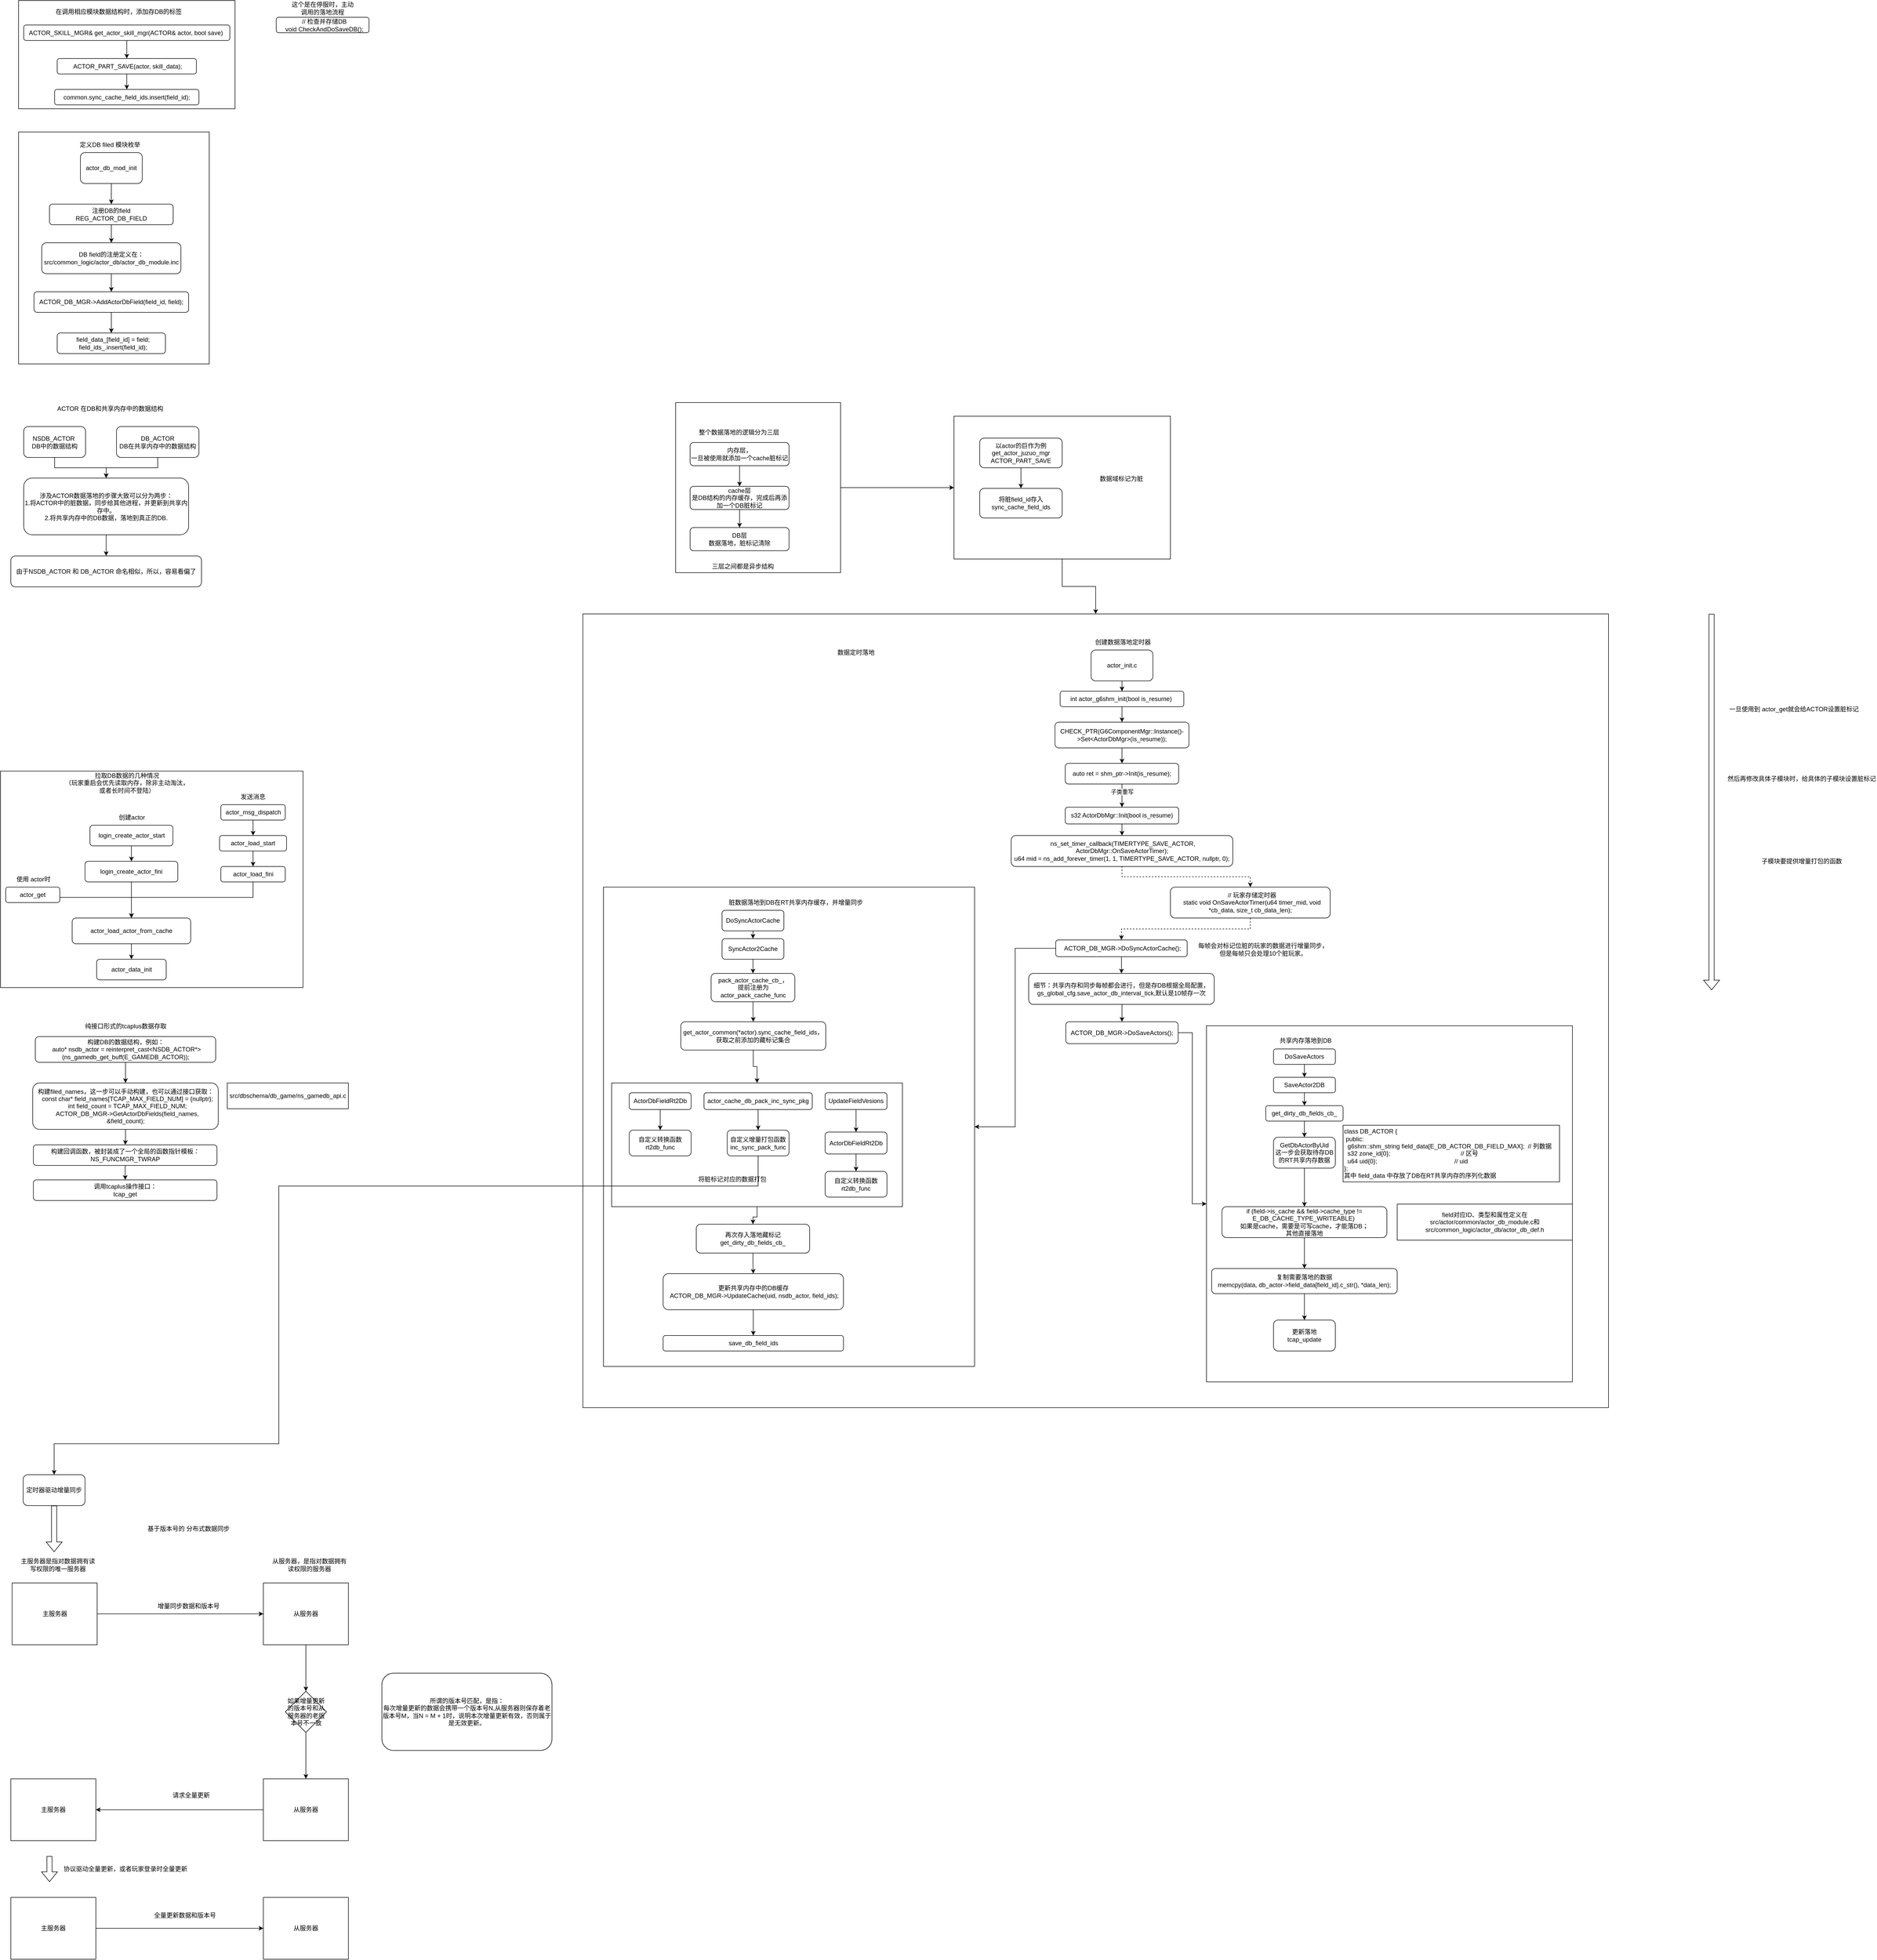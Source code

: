 <mxfile version="28.2.5">
  <diagram name="第 1 页" id="8cFtf-UiOnAKoCmu1fZL">
    <mxGraphModel dx="1741" dy="929" grid="1" gridSize="10" guides="1" tooltips="1" connect="1" arrows="1" fold="1" page="1" pageScale="1" pageWidth="827" pageHeight="1169" math="0" shadow="0">
      <root>
        <mxCell id="0" />
        <mxCell id="1" parent="0" />
        <mxCell id="C0QmIfeoY1ldJ2bSpZcB-1" value="&lt;div&gt;&amp;nbsp; // 检查并存储DB&lt;/div&gt;&lt;div&gt;&amp;nbsp; void CheckAndDoSaveDB();&lt;/div&gt;" style="rounded=1;whiteSpace=wrap;html=1;" parent="1" vertex="1">
          <mxGeometry x="535" y="42.5" width="180" height="30" as="geometry" />
        </mxCell>
        <mxCell id="C0QmIfeoY1ldJ2bSpZcB-7" value="" style="edgeStyle=orthogonalEdgeStyle;rounded=0;orthogonalLoop=1;jettySize=auto;html=1;" parent="1" source="C0QmIfeoY1ldJ2bSpZcB-5" target="C0QmIfeoY1ldJ2bSpZcB-6" edge="1">
          <mxGeometry relative="1" as="geometry" />
        </mxCell>
        <mxCell id="C0QmIfeoY1ldJ2bSpZcB-5" value="actor_init.c" style="rounded=1;whiteSpace=wrap;html=1;" parent="1" vertex="1">
          <mxGeometry x="2116" y="1270" width="120" height="60" as="geometry" />
        </mxCell>
        <mxCell id="C0QmIfeoY1ldJ2bSpZcB-9" value="" style="edgeStyle=orthogonalEdgeStyle;rounded=0;orthogonalLoop=1;jettySize=auto;html=1;" parent="1" source="C0QmIfeoY1ldJ2bSpZcB-6" target="C0QmIfeoY1ldJ2bSpZcB-8" edge="1">
          <mxGeometry relative="1" as="geometry" />
        </mxCell>
        <mxCell id="C0QmIfeoY1ldJ2bSpZcB-6" value="int actor_g6shm_init(bool is_resume)&amp;nbsp;" style="whiteSpace=wrap;html=1;rounded=1;" parent="1" vertex="1">
          <mxGeometry x="2056" y="1350" width="240" height="30" as="geometry" />
        </mxCell>
        <mxCell id="C0QmIfeoY1ldJ2bSpZcB-11" value="" style="edgeStyle=orthogonalEdgeStyle;rounded=0;orthogonalLoop=1;jettySize=auto;html=1;" parent="1" source="C0QmIfeoY1ldJ2bSpZcB-8" target="C0QmIfeoY1ldJ2bSpZcB-10" edge="1">
          <mxGeometry relative="1" as="geometry" />
        </mxCell>
        <mxCell id="C0QmIfeoY1ldJ2bSpZcB-8" value="CHECK_PTR(G6ComponentMgr::Instance()-&amp;gt;Set&amp;lt;ActorDbMgr&amp;gt;(is_resume));" style="whiteSpace=wrap;html=1;rounded=1;" parent="1" vertex="1">
          <mxGeometry x="2046" y="1410" width="260" height="50" as="geometry" />
        </mxCell>
        <mxCell id="C0QmIfeoY1ldJ2bSpZcB-13" value="" style="edgeStyle=orthogonalEdgeStyle;rounded=0;orthogonalLoop=1;jettySize=auto;html=1;" parent="1" source="C0QmIfeoY1ldJ2bSpZcB-10" target="C0QmIfeoY1ldJ2bSpZcB-12" edge="1">
          <mxGeometry relative="1" as="geometry" />
        </mxCell>
        <mxCell id="C0QmIfeoY1ldJ2bSpZcB-14" value="子类重写" style="edgeLabel;html=1;align=center;verticalAlign=middle;resizable=0;points=[];" parent="C0QmIfeoY1ldJ2bSpZcB-13" vertex="1" connectable="0">
          <mxGeometry x="-0.341" relative="1" as="geometry">
            <mxPoint as="offset" />
          </mxGeometry>
        </mxCell>
        <mxCell id="C0QmIfeoY1ldJ2bSpZcB-10" value="auto ret = shm_ptr-&amp;gt;Init(is_resume);" style="whiteSpace=wrap;html=1;rounded=1;" parent="1" vertex="1">
          <mxGeometry x="2066" y="1490" width="220" height="40" as="geometry" />
        </mxCell>
        <mxCell id="C0QmIfeoY1ldJ2bSpZcB-16" value="" style="edgeStyle=orthogonalEdgeStyle;rounded=0;orthogonalLoop=1;jettySize=auto;html=1;" parent="1" source="C0QmIfeoY1ldJ2bSpZcB-12" target="C0QmIfeoY1ldJ2bSpZcB-15" edge="1">
          <mxGeometry relative="1" as="geometry" />
        </mxCell>
        <mxCell id="C0QmIfeoY1ldJ2bSpZcB-12" value="s32 ActorDbMgr::Init(bool is_resume)" style="whiteSpace=wrap;html=1;rounded=1;" parent="1" vertex="1">
          <mxGeometry x="2066" y="1575" width="220" height="32.5" as="geometry" />
        </mxCell>
        <mxCell id="C0QmIfeoY1ldJ2bSpZcB-102" style="edgeStyle=orthogonalEdgeStyle;rounded=0;orthogonalLoop=1;jettySize=auto;html=1;entryX=0.5;entryY=0;entryDx=0;entryDy=0;dashed=1;" parent="1" source="C0QmIfeoY1ldJ2bSpZcB-15" target="C0QmIfeoY1ldJ2bSpZcB-101" edge="1">
          <mxGeometry relative="1" as="geometry" />
        </mxCell>
        <mxCell id="C0QmIfeoY1ldJ2bSpZcB-15" value="&amp;nbsp;ns_set_timer_callback(TIMERTYPE_SAVE_ACTOR, ActorDbMgr::OnSaveActorTimer);&lt;div&gt;u64 mid = ns_add_forever_timer(1, 1, TIMERTYPE_SAVE_ACTOR, nullptr, 0);&lt;/div&gt;" style="whiteSpace=wrap;html=1;rounded=1;" parent="1" vertex="1">
          <mxGeometry x="1961" y="1630" width="430" height="60" as="geometry" />
        </mxCell>
        <mxCell id="C0QmIfeoY1ldJ2bSpZcB-22" style="edgeStyle=orthogonalEdgeStyle;rounded=0;orthogonalLoop=1;jettySize=auto;html=1;entryX=0.5;entryY=0;entryDx=0;entryDy=0;" parent="1" source="C0QmIfeoY1ldJ2bSpZcB-17" target="C0QmIfeoY1ldJ2bSpZcB-21" edge="1">
          <mxGeometry relative="1" as="geometry" />
        </mxCell>
        <mxCell id="C0QmIfeoY1ldJ2bSpZcB-97" style="edgeStyle=orthogonalEdgeStyle;rounded=0;orthogonalLoop=1;jettySize=auto;html=1;" parent="1" source="C0QmIfeoY1ldJ2bSpZcB-17" target="C0QmIfeoY1ldJ2bSpZcB-93" edge="1">
          <mxGeometry relative="1" as="geometry" />
        </mxCell>
        <mxCell id="C0QmIfeoY1ldJ2bSpZcB-17" value="&amp;nbsp;ACTOR_DB_MGR-&amp;gt;DoSyncActorCache();" style="whiteSpace=wrap;html=1;rounded=1;" parent="1" vertex="1">
          <mxGeometry x="2047.5" y="1832.5" width="255" height="32.5" as="geometry" />
        </mxCell>
        <mxCell id="C0QmIfeoY1ldJ2bSpZcB-96" style="edgeStyle=orthogonalEdgeStyle;rounded=0;orthogonalLoop=1;jettySize=auto;html=1;exitX=1;exitY=0.5;exitDx=0;exitDy=0;entryX=0;entryY=0.5;entryDx=0;entryDy=0;" parent="1" source="C0QmIfeoY1ldJ2bSpZcB-19" target="C0QmIfeoY1ldJ2bSpZcB-94" edge="1">
          <mxGeometry relative="1" as="geometry" />
        </mxCell>
        <mxCell id="C0QmIfeoY1ldJ2bSpZcB-19" value="&lt;div&gt;&lt;span style=&quot;background-color: transparent; color: light-dark(rgb(0, 0, 0), rgb(255, 255, 255));&quot;&gt;ACTOR_DB_MGR-&amp;gt;DoSaveActors();&lt;/span&gt;&lt;/div&gt;" style="whiteSpace=wrap;html=1;rounded=1;" parent="1" vertex="1">
          <mxGeometry x="2067" y="1991.25" width="218" height="42.5" as="geometry" />
        </mxCell>
        <mxCell id="C0QmIfeoY1ldJ2bSpZcB-23" style="edgeStyle=orthogonalEdgeStyle;rounded=0;orthogonalLoop=1;jettySize=auto;html=1;exitX=0.5;exitY=1;exitDx=0;exitDy=0;entryX=0.5;entryY=0;entryDx=0;entryDy=0;" parent="1" source="C0QmIfeoY1ldJ2bSpZcB-21" target="C0QmIfeoY1ldJ2bSpZcB-19" edge="1">
          <mxGeometry relative="1" as="geometry" />
        </mxCell>
        <mxCell id="C0QmIfeoY1ldJ2bSpZcB-21" value="细节：共享内存和同步每帧都会进行，但是存DB根据全局配置，gs_global_cfg.save_actor_db_interval_tick,默认是10帧存一次" style="rounded=1;whiteSpace=wrap;html=1;" parent="1" vertex="1">
          <mxGeometry x="1995" y="1897.5" width="360" height="60" as="geometry" />
        </mxCell>
        <mxCell id="C0QmIfeoY1ldJ2bSpZcB-27" value="" style="edgeStyle=orthogonalEdgeStyle;rounded=0;orthogonalLoop=1;jettySize=auto;html=1;" parent="1" source="C0QmIfeoY1ldJ2bSpZcB-24" target="C0QmIfeoY1ldJ2bSpZcB-26" edge="1">
          <mxGeometry relative="1" as="geometry" />
        </mxCell>
        <mxCell id="C0QmIfeoY1ldJ2bSpZcB-24" value="DoSyncActorCache" style="rounded=1;whiteSpace=wrap;html=1;" parent="1" vertex="1">
          <mxGeometry x="1400" y="1775" width="120" height="40" as="geometry" />
        </mxCell>
        <mxCell id="C0QmIfeoY1ldJ2bSpZcB-47" value="" style="edgeStyle=orthogonalEdgeStyle;rounded=0;orthogonalLoop=1;jettySize=auto;html=1;" parent="1" source="C0QmIfeoY1ldJ2bSpZcB-25" target="C0QmIfeoY1ldJ2bSpZcB-46" edge="1">
          <mxGeometry relative="1" as="geometry" />
        </mxCell>
        <mxCell id="C0QmIfeoY1ldJ2bSpZcB-25" value="DoSaveActors" style="rounded=1;whiteSpace=wrap;html=1;" parent="1" vertex="1">
          <mxGeometry x="2470" y="2044" width="120" height="30" as="geometry" />
        </mxCell>
        <mxCell id="C0QmIfeoY1ldJ2bSpZcB-29" value="" style="edgeStyle=orthogonalEdgeStyle;rounded=0;orthogonalLoop=1;jettySize=auto;html=1;" parent="1" source="C0QmIfeoY1ldJ2bSpZcB-26" target="C0QmIfeoY1ldJ2bSpZcB-28" edge="1">
          <mxGeometry relative="1" as="geometry" />
        </mxCell>
        <mxCell id="C0QmIfeoY1ldJ2bSpZcB-26" value="SyncActor2Cache" style="whiteSpace=wrap;html=1;rounded=1;" parent="1" vertex="1">
          <mxGeometry x="1400" y="1830" width="120" height="40" as="geometry" />
        </mxCell>
        <mxCell id="ASX-Vnm_SlDaAzlPHUoA-7" value="" style="edgeStyle=orthogonalEdgeStyle;rounded=0;orthogonalLoop=1;jettySize=auto;html=1;" parent="1" source="C0QmIfeoY1ldJ2bSpZcB-28" target="ASX-Vnm_SlDaAzlPHUoA-6" edge="1">
          <mxGeometry relative="1" as="geometry" />
        </mxCell>
        <mxCell id="C0QmIfeoY1ldJ2bSpZcB-28" value="pack_actor_cache_cb_，&lt;div&gt;提前注册为&lt;div&gt;actor_pack_cache_func&lt;/div&gt;&lt;/div&gt;" style="whiteSpace=wrap;html=1;rounded=1;" parent="1" vertex="1">
          <mxGeometry x="1378.75" y="1897.5" width="162.5" height="55" as="geometry" />
        </mxCell>
        <mxCell id="C0QmIfeoY1ldJ2bSpZcB-37" value="" style="edgeStyle=orthogonalEdgeStyle;rounded=0;orthogonalLoop=1;jettySize=auto;html=1;" parent="1" source="C0QmIfeoY1ldJ2bSpZcB-30" target="C0QmIfeoY1ldJ2bSpZcB-36" edge="1">
          <mxGeometry relative="1" as="geometry" />
        </mxCell>
        <mxCell id="C0QmIfeoY1ldJ2bSpZcB-30" value="ActorDbFieldRt2Db" style="whiteSpace=wrap;html=1;rounded=1;" parent="1" vertex="1">
          <mxGeometry x="1220" y="2129" width="120" height="32.5" as="geometry" />
        </mxCell>
        <mxCell id="C0QmIfeoY1ldJ2bSpZcB-35" value="" style="edgeStyle=orthogonalEdgeStyle;rounded=0;orthogonalLoop=1;jettySize=auto;html=1;" parent="1" source="C0QmIfeoY1ldJ2bSpZcB-32" target="C0QmIfeoY1ldJ2bSpZcB-34" edge="1">
          <mxGeometry relative="1" as="geometry" />
        </mxCell>
        <mxCell id="C0QmIfeoY1ldJ2bSpZcB-32" value="actor_cache_db_pack_inc_sync_pkg" style="whiteSpace=wrap;html=1;rounded=1;" parent="1" vertex="1">
          <mxGeometry x="1365" y="2129" width="210" height="32.5" as="geometry" />
        </mxCell>
        <mxCell id="FEyGFNajx4Ck5ub31aqV-29" style="edgeStyle=orthogonalEdgeStyle;rounded=0;orthogonalLoop=1;jettySize=auto;html=1;entryX=0.5;entryY=0;entryDx=0;entryDy=0;" parent="1" source="C0QmIfeoY1ldJ2bSpZcB-34" target="FEyGFNajx4Ck5ub31aqV-26" edge="1">
          <mxGeometry relative="1" as="geometry">
            <Array as="points">
              <mxPoint x="1470" y="2310" />
              <mxPoint x="540" y="2310" />
              <mxPoint x="540" y="2810" />
              <mxPoint x="104" y="2810" />
            </Array>
          </mxGeometry>
        </mxCell>
        <mxCell id="C0QmIfeoY1ldJ2bSpZcB-34" value="&lt;div&gt;自定义增量打包函数&lt;/div&gt;inc_sync_pack_func" style="whiteSpace=wrap;html=1;rounded=1;" parent="1" vertex="1">
          <mxGeometry x="1410" y="2201.5" width="120" height="50" as="geometry" />
        </mxCell>
        <mxCell id="C0QmIfeoY1ldJ2bSpZcB-36" value="&lt;div&gt;自定义转换函数&lt;/div&gt;rt2db_func" style="whiteSpace=wrap;html=1;rounded=1;" parent="1" vertex="1">
          <mxGeometry x="1220" y="2201.5" width="120" height="50" as="geometry" />
        </mxCell>
        <mxCell id="C0QmIfeoY1ldJ2bSpZcB-40" value="" style="edgeStyle=orthogonalEdgeStyle;rounded=0;orthogonalLoop=1;jettySize=auto;html=1;" parent="1" source="C0QmIfeoY1ldJ2bSpZcB-38" target="C0QmIfeoY1ldJ2bSpZcB-39" edge="1">
          <mxGeometry relative="1" as="geometry" />
        </mxCell>
        <mxCell id="C0QmIfeoY1ldJ2bSpZcB-38" value="UpdateFieldVesions" style="rounded=1;whiteSpace=wrap;html=1;" parent="1" vertex="1">
          <mxGeometry x="1600" y="2129" width="120" height="32.5" as="geometry" />
        </mxCell>
        <mxCell id="C0QmIfeoY1ldJ2bSpZcB-42" value="" style="edgeStyle=orthogonalEdgeStyle;rounded=0;orthogonalLoop=1;jettySize=auto;html=1;" parent="1" source="C0QmIfeoY1ldJ2bSpZcB-39" target="C0QmIfeoY1ldJ2bSpZcB-41" edge="1">
          <mxGeometry relative="1" as="geometry" />
        </mxCell>
        <mxCell id="C0QmIfeoY1ldJ2bSpZcB-39" value="ActorDbFieldRt2Db" style="whiteSpace=wrap;html=1;rounded=1;" parent="1" vertex="1">
          <mxGeometry x="1600" y="2205.25" width="120" height="42.5" as="geometry" />
        </mxCell>
        <mxCell id="C0QmIfeoY1ldJ2bSpZcB-41" value="&lt;div&gt;自定义转换函数&lt;/div&gt;rt2db_func" style="whiteSpace=wrap;html=1;rounded=1;" parent="1" vertex="1">
          <mxGeometry x="1600" y="2281.5" width="120" height="50" as="geometry" />
        </mxCell>
        <mxCell id="C0QmIfeoY1ldJ2bSpZcB-45" value="脏数据落地到DB在RT共享内存缓存，并增量同步&amp;nbsp;" style="text;html=1;align=center;verticalAlign=middle;whiteSpace=wrap;rounded=0;" parent="1" vertex="1">
          <mxGeometry x="1400" y="1745" width="290" height="30" as="geometry" />
        </mxCell>
        <mxCell id="C0QmIfeoY1ldJ2bSpZcB-49" value="" style="edgeStyle=orthogonalEdgeStyle;rounded=0;orthogonalLoop=1;jettySize=auto;html=1;" parent="1" source="C0QmIfeoY1ldJ2bSpZcB-46" target="C0QmIfeoY1ldJ2bSpZcB-48" edge="1">
          <mxGeometry relative="1" as="geometry" />
        </mxCell>
        <mxCell id="C0QmIfeoY1ldJ2bSpZcB-46" value="SaveActor2DB" style="whiteSpace=wrap;html=1;rounded=1;" parent="1" vertex="1">
          <mxGeometry x="2470" y="2099" width="120" height="30" as="geometry" />
        </mxCell>
        <mxCell id="C0QmIfeoY1ldJ2bSpZcB-51" value="" style="edgeStyle=orthogonalEdgeStyle;rounded=0;orthogonalLoop=1;jettySize=auto;html=1;" parent="1" source="C0QmIfeoY1ldJ2bSpZcB-48" target="C0QmIfeoY1ldJ2bSpZcB-50" edge="1">
          <mxGeometry relative="1" as="geometry" />
        </mxCell>
        <mxCell id="C0QmIfeoY1ldJ2bSpZcB-48" value="get_dirty_db_fields_cb_" style="whiteSpace=wrap;html=1;rounded=1;" parent="1" vertex="1">
          <mxGeometry x="2455" y="2154" width="150" height="30" as="geometry" />
        </mxCell>
        <mxCell id="rK9JHwCIXlIBIgPX1yeu-2" value="" style="edgeStyle=orthogonalEdgeStyle;rounded=0;orthogonalLoop=1;jettySize=auto;html=1;" edge="1" parent="1" source="C0QmIfeoY1ldJ2bSpZcB-50" target="rK9JHwCIXlIBIgPX1yeu-1">
          <mxGeometry relative="1" as="geometry" />
        </mxCell>
        <mxCell id="C0QmIfeoY1ldJ2bSpZcB-50" value="GetDbActorByUid&lt;div&gt;这一步会获取待存DB的RT共享内存数据&lt;/div&gt;" style="whiteSpace=wrap;html=1;rounded=1;" parent="1" vertex="1">
          <mxGeometry x="2470" y="2215.25" width="120" height="60" as="geometry" />
        </mxCell>
        <mxCell id="C0QmIfeoY1ldJ2bSpZcB-55" value="" style="edgeStyle=orthogonalEdgeStyle;rounded=0;orthogonalLoop=1;jettySize=auto;html=1;" parent="1" source="C0QmIfeoY1ldJ2bSpZcB-52" target="C0QmIfeoY1ldJ2bSpZcB-54" edge="1">
          <mxGeometry relative="1" as="geometry" />
        </mxCell>
        <mxCell id="C0QmIfeoY1ldJ2bSpZcB-52" value="&lt;div&gt;复制需要落地的数据&lt;/div&gt;memcpy(data, db_actor-&amp;gt;field_data[field_id].c_str(), *data_len);" style="whiteSpace=wrap;html=1;rounded=1;" parent="1" vertex="1">
          <mxGeometry x="2350" y="2470" width="360" height="48.75" as="geometry" />
        </mxCell>
        <mxCell id="C0QmIfeoY1ldJ2bSpZcB-54" value="&lt;div&gt;更新落地&lt;/div&gt;tcap_update" style="whiteSpace=wrap;html=1;rounded=1;" parent="1" vertex="1">
          <mxGeometry x="2470" y="2570" width="120" height="60" as="geometry" />
        </mxCell>
        <mxCell id="C0QmIfeoY1ldJ2bSpZcB-56" value="&lt;div&gt;class DB_ACTOR {&lt;/div&gt;&lt;div&gt;&amp;nbsp;public:&lt;/div&gt;&lt;div&gt;&amp;nbsp; g6shm::shm_string field_data[E_DB_ACTOR_DB_FIELD_MAX];&amp;nbsp; // 列数据&lt;/div&gt;&lt;div&gt;&amp;nbsp; s32 zone_id{0};&amp;nbsp; &amp;nbsp; &amp;nbsp; &amp;nbsp; &amp;nbsp; &amp;nbsp; &amp;nbsp; &amp;nbsp; &amp;nbsp; &amp;nbsp; &amp;nbsp; &amp;nbsp; &amp;nbsp; &amp;nbsp; &amp;nbsp; &amp;nbsp; &amp;nbsp; &amp;nbsp; &amp;nbsp; &amp;nbsp; &amp;nbsp;// 区号&lt;/div&gt;&lt;div&gt;&amp;nbsp; u64 uid{0};&amp;nbsp; &amp;nbsp; &amp;nbsp; &amp;nbsp; &amp;nbsp; &amp;nbsp; &amp;nbsp; &amp;nbsp; &amp;nbsp; &amp;nbsp; &amp;nbsp; &amp;nbsp; &amp;nbsp; &amp;nbsp; &amp;nbsp; &amp;nbsp; &amp;nbsp; &amp;nbsp; &amp;nbsp; &amp;nbsp; &amp;nbsp; &amp;nbsp; &amp;nbsp;// uid&lt;/div&gt;&lt;div&gt;};&lt;/div&gt;&lt;div&gt;其中 field_data 中存放了DB在RT共享内存的序列化数据&lt;/div&gt;" style="rounded=0;whiteSpace=wrap;html=1;align=left;" parent="1" vertex="1">
          <mxGeometry x="2605" y="2192" width="420" height="110" as="geometry" />
        </mxCell>
        <mxCell id="ASX-Vnm_SlDaAzlPHUoA-17" value="" style="edgeStyle=orthogonalEdgeStyle;rounded=0;orthogonalLoop=1;jettySize=auto;html=1;" parent="1" source="C0QmIfeoY1ldJ2bSpZcB-57" target="ASX-Vnm_SlDaAzlPHUoA-16" edge="1">
          <mxGeometry relative="1" as="geometry" />
        </mxCell>
        <mxCell id="C0QmIfeoY1ldJ2bSpZcB-57" value="&lt;div&gt;更新共享内存中的DB缓存&lt;/div&gt;&amp;nbsp;ACTOR_DB_MGR-&amp;gt;UpdateCache(uid, nsdb_actor, field_ids);" style="rounded=1;whiteSpace=wrap;html=1;" parent="1" vertex="1">
          <mxGeometry x="1285.62" y="2480" width="350" height="70" as="geometry" />
        </mxCell>
        <mxCell id="C0QmIfeoY1ldJ2bSpZcB-69" value="&lt;div style=&quot;text-align: center;&quot;&gt;&lt;span style=&quot;background-color: transparent; color: light-dark(rgb(0, 0, 0), rgb(255, 255, 255));&quot;&gt;共享内存落地到DB&lt;/span&gt;&lt;/div&gt;" style="text;whiteSpace=wrap;html=1;" parent="1" vertex="1">
          <mxGeometry x="2480" y="2014" width="300" height="40" as="geometry" />
        </mxCell>
        <mxCell id="C0QmIfeoY1ldJ2bSpZcB-72" value="" style="edgeStyle=orthogonalEdgeStyle;rounded=0;orthogonalLoop=1;jettySize=auto;html=1;" parent="1" source="C0QmIfeoY1ldJ2bSpZcB-70" target="C0QmIfeoY1ldJ2bSpZcB-71" edge="1">
          <mxGeometry relative="1" as="geometry" />
        </mxCell>
        <mxCell id="C0QmIfeoY1ldJ2bSpZcB-70" value="&lt;div&gt;注册DB的field&lt;/div&gt;REG_ACTOR_DB_FIELD" style="rounded=1;whiteSpace=wrap;html=1;" parent="1" vertex="1">
          <mxGeometry x="95" y="405" width="240" height="40" as="geometry" />
        </mxCell>
        <mxCell id="C0QmIfeoY1ldJ2bSpZcB-76" value="" style="edgeStyle=orthogonalEdgeStyle;rounded=0;orthogonalLoop=1;jettySize=auto;html=1;" parent="1" source="C0QmIfeoY1ldJ2bSpZcB-71" target="C0QmIfeoY1ldJ2bSpZcB-75" edge="1">
          <mxGeometry relative="1" as="geometry" />
        </mxCell>
        <mxCell id="C0QmIfeoY1ldJ2bSpZcB-71" value="DB field的注册定义在：&lt;div&gt;src/common_logic/actor_db/actor_db_module.inc&lt;/div&gt;" style="whiteSpace=wrap;html=1;rounded=1;" parent="1" vertex="1">
          <mxGeometry x="80" y="480" width="270" height="60" as="geometry" />
        </mxCell>
        <mxCell id="C0QmIfeoY1ldJ2bSpZcB-74" style="edgeStyle=orthogonalEdgeStyle;rounded=0;orthogonalLoop=1;jettySize=auto;html=1;entryX=0.5;entryY=0;entryDx=0;entryDy=0;" parent="1" source="C0QmIfeoY1ldJ2bSpZcB-73" target="C0QmIfeoY1ldJ2bSpZcB-70" edge="1">
          <mxGeometry relative="1" as="geometry" />
        </mxCell>
        <mxCell id="C0QmIfeoY1ldJ2bSpZcB-73" value="actor_db_mod_init" style="rounded=1;whiteSpace=wrap;html=1;" parent="1" vertex="1">
          <mxGeometry x="155" y="305" width="120" height="60" as="geometry" />
        </mxCell>
        <mxCell id="C0QmIfeoY1ldJ2bSpZcB-78" value="" style="edgeStyle=orthogonalEdgeStyle;rounded=0;orthogonalLoop=1;jettySize=auto;html=1;" parent="1" source="C0QmIfeoY1ldJ2bSpZcB-75" target="C0QmIfeoY1ldJ2bSpZcB-77" edge="1">
          <mxGeometry relative="1" as="geometry" />
        </mxCell>
        <mxCell id="C0QmIfeoY1ldJ2bSpZcB-75" value="ACTOR_DB_MGR-&amp;gt;AddActorDbField(field_id, field);" style="whiteSpace=wrap;html=1;rounded=1;" parent="1" vertex="1">
          <mxGeometry x="65" y="575" width="300" height="40" as="geometry" />
        </mxCell>
        <mxCell id="C0QmIfeoY1ldJ2bSpZcB-77" value="&lt;div&gt;&amp;nbsp; field_data_[field_id] = field;&lt;/div&gt;&lt;div&gt;&amp;nbsp; field_ids_.insert(field_id);&lt;/div&gt;" style="whiteSpace=wrap;html=1;rounded=1;" parent="1" vertex="1">
          <mxGeometry x="110" y="655" width="210" height="40" as="geometry" />
        </mxCell>
        <mxCell id="C0QmIfeoY1ldJ2bSpZcB-82" value="" style="edgeStyle=orthogonalEdgeStyle;rounded=0;orthogonalLoop=1;jettySize=auto;html=1;" parent="1" source="C0QmIfeoY1ldJ2bSpZcB-80" target="C0QmIfeoY1ldJ2bSpZcB-81" edge="1">
          <mxGeometry relative="1" as="geometry" />
        </mxCell>
        <mxCell id="C0QmIfeoY1ldJ2bSpZcB-80" value="ACTOR_SKILL_MGR&amp;amp; get_actor_skill_mgr(ACTOR&amp;amp; actor, bool save)&amp;nbsp;" style="rounded=1;whiteSpace=wrap;html=1;" parent="1" vertex="1">
          <mxGeometry x="45" y="57.5" width="400" height="30" as="geometry" />
        </mxCell>
        <mxCell id="C0QmIfeoY1ldJ2bSpZcB-84" value="" style="edgeStyle=orthogonalEdgeStyle;rounded=0;orthogonalLoop=1;jettySize=auto;html=1;" parent="1" source="C0QmIfeoY1ldJ2bSpZcB-81" target="C0QmIfeoY1ldJ2bSpZcB-83" edge="1">
          <mxGeometry relative="1" as="geometry" />
        </mxCell>
        <mxCell id="C0QmIfeoY1ldJ2bSpZcB-81" value="&amp;nbsp;ACTOR_PART_SAVE(actor, skill_data);" style="whiteSpace=wrap;html=1;rounded=1;" parent="1" vertex="1">
          <mxGeometry x="110" y="122.5" width="270" height="30" as="geometry" />
        </mxCell>
        <mxCell id="C0QmIfeoY1ldJ2bSpZcB-83" value="common.sync_cache_field_ids.insert(field_id);" style="whiteSpace=wrap;html=1;rounded=1;" parent="1" vertex="1">
          <mxGeometry x="105" y="182.5" width="280" height="30" as="geometry" />
        </mxCell>
        <mxCell id="C0QmIfeoY1ldJ2bSpZcB-85" value="&lt;span style=&quot;color: rgb(0, 0, 0); font-family: Helvetica; font-size: 12px; font-style: normal; font-variant-ligatures: normal; font-variant-caps: normal; font-weight: 400; letter-spacing: normal; orphans: 2; text-align: center; text-indent: 0px; text-transform: none; widows: 2; word-spacing: 0px; -webkit-text-stroke-width: 0px; white-space: normal; background-color: rgb(251, 251, 251); text-decoration-thickness: initial; text-decoration-style: initial; text-decoration-color: initial; float: none; display: inline !important;&quot;&gt;在调用相应模块数据结构时，添加存DB的标签&lt;/span&gt;" style="text;whiteSpace=wrap;html=1;" parent="1" vertex="1">
          <mxGeometry x="105" y="17.5" width="275" height="40" as="geometry" />
        </mxCell>
        <mxCell id="C0QmIfeoY1ldJ2bSpZcB-86" value="定义DB filed 模块枚举" style="text;html=1;align=center;verticalAlign=middle;whiteSpace=wrap;rounded=0;" parent="1" vertex="1">
          <mxGeometry x="140" y="275" width="145" height="30" as="geometry" />
        </mxCell>
        <mxCell id="C0QmIfeoY1ldJ2bSpZcB-87" value="" style="rounded=0;whiteSpace=wrap;html=1;fillColor=none;" parent="1" vertex="1">
          <mxGeometry x="35" y="10" width="420" height="210" as="geometry" />
        </mxCell>
        <mxCell id="C0QmIfeoY1ldJ2bSpZcB-88" value="" style="rounded=0;whiteSpace=wrap;html=1;fillColor=none;" parent="1" vertex="1">
          <mxGeometry x="35" y="265" width="370" height="450" as="geometry" />
        </mxCell>
        <mxCell id="C0QmIfeoY1ldJ2bSpZcB-89" value="这个是在停服时，主动调用的落地流程" style="text;html=1;align=center;verticalAlign=middle;whiteSpace=wrap;rounded=0;" parent="1" vertex="1">
          <mxGeometry x="560" y="10" width="130" height="30" as="geometry" />
        </mxCell>
        <mxCell id="C0QmIfeoY1ldJ2bSpZcB-92" value="创建数据落地定时器" style="text;html=1;align=center;verticalAlign=middle;whiteSpace=wrap;rounded=0;" parent="1" vertex="1">
          <mxGeometry x="2120" y="1240" width="116" height="30" as="geometry" />
        </mxCell>
        <mxCell id="C0QmIfeoY1ldJ2bSpZcB-93" value="" style="rounded=0;whiteSpace=wrap;html=1;fillColor=none;" parent="1" vertex="1">
          <mxGeometry x="1170" y="1730" width="720" height="930" as="geometry" />
        </mxCell>
        <mxCell id="C0QmIfeoY1ldJ2bSpZcB-94" value="" style="rounded=0;whiteSpace=wrap;html=1;fillColor=none;" parent="1" vertex="1">
          <mxGeometry x="2340" y="1999" width="710" height="691" as="geometry" />
        </mxCell>
        <mxCell id="C0QmIfeoY1ldJ2bSpZcB-99" value="数据定时落地" style="text;html=1;align=center;verticalAlign=middle;whiteSpace=wrap;rounded=0;" parent="1" vertex="1">
          <mxGeometry x="1455" y="1260" width="410" height="30" as="geometry" />
        </mxCell>
        <mxCell id="C0QmIfeoY1ldJ2bSpZcB-103" style="edgeStyle=orthogonalEdgeStyle;rounded=0;orthogonalLoop=1;jettySize=auto;html=1;entryX=0.5;entryY=0;entryDx=0;entryDy=0;dashed=1;" parent="1" source="C0QmIfeoY1ldJ2bSpZcB-101" target="C0QmIfeoY1ldJ2bSpZcB-17" edge="1">
          <mxGeometry relative="1" as="geometry" />
        </mxCell>
        <mxCell id="C0QmIfeoY1ldJ2bSpZcB-101" value="&lt;div&gt;&amp;nbsp; // 玩家存储定时器&lt;/div&gt;&lt;div&gt;&amp;nbsp; static void OnSaveActorTimer(u64 timer_mid, void *cb_data, size_t cb_data_len);&lt;/div&gt;" style="rounded=1;whiteSpace=wrap;html=1;" parent="1" vertex="1">
          <mxGeometry x="2270" y="1730" width="310" height="60" as="geometry" />
        </mxCell>
        <mxCell id="C0QmIfeoY1ldJ2bSpZcB-104" value="" style="rounded=0;whiteSpace=wrap;html=1;fillColor=none;" parent="1" vertex="1">
          <mxGeometry x="1130" y="1200" width="1990" height="1540" as="geometry" />
        </mxCell>
        <mxCell id="C0QmIfeoY1ldJ2bSpZcB-105" value="ACTOR 在DB和共享内存中的数据结构" style="text;html=1;align=center;verticalAlign=middle;whiteSpace=wrap;rounded=0;" parent="1" vertex="1">
          <mxGeometry x="97.5" y="786.5" width="230" height="30" as="geometry" />
        </mxCell>
        <mxCell id="C0QmIfeoY1ldJ2bSpZcB-106" style="edgeStyle=orthogonalEdgeStyle;rounded=0;orthogonalLoop=1;jettySize=auto;html=1;exitX=0.5;exitY=1;exitDx=0;exitDy=0;" parent="1" source="C0QmIfeoY1ldJ2bSpZcB-107" target="C0QmIfeoY1ldJ2bSpZcB-111" edge="1">
          <mxGeometry relative="1" as="geometry" />
        </mxCell>
        <mxCell id="C0QmIfeoY1ldJ2bSpZcB-107" value="NSDB_ACTOR&amp;nbsp;&lt;div&gt;DB中的数据结构&lt;/div&gt;" style="rounded=1;whiteSpace=wrap;html=1;" parent="1" vertex="1">
          <mxGeometry x="45" y="836.5" width="120" height="60" as="geometry" />
        </mxCell>
        <mxCell id="C0QmIfeoY1ldJ2bSpZcB-108" style="edgeStyle=orthogonalEdgeStyle;rounded=0;orthogonalLoop=1;jettySize=auto;html=1;entryX=0.5;entryY=0;entryDx=0;entryDy=0;" parent="1" source="C0QmIfeoY1ldJ2bSpZcB-109" target="C0QmIfeoY1ldJ2bSpZcB-111" edge="1">
          <mxGeometry relative="1" as="geometry" />
        </mxCell>
        <mxCell id="C0QmIfeoY1ldJ2bSpZcB-109" value="DB_ACTOR&lt;div&gt;DB在共享内存中的数据结构&lt;/div&gt;" style="rounded=1;whiteSpace=wrap;html=1;" parent="1" vertex="1">
          <mxGeometry x="225" y="836.5" width="160" height="60" as="geometry" />
        </mxCell>
        <mxCell id="C0QmIfeoY1ldJ2bSpZcB-110" style="edgeStyle=orthogonalEdgeStyle;rounded=0;orthogonalLoop=1;jettySize=auto;html=1;entryX=0.5;entryY=0;entryDx=0;entryDy=0;" parent="1" source="C0QmIfeoY1ldJ2bSpZcB-111" target="C0QmIfeoY1ldJ2bSpZcB-112" edge="1">
          <mxGeometry relative="1" as="geometry" />
        </mxCell>
        <mxCell id="C0QmIfeoY1ldJ2bSpZcB-111" value="涉及ACTOR数据落地的步骤大致可以分为两步：&lt;div&gt;1.将ACTOR中的脏数据，同步给其他进程，并更新到共享内存中。&lt;/div&gt;&lt;div&gt;2.将共享内存中的DB数据，落地到真正的DB.&lt;/div&gt;" style="rounded=1;whiteSpace=wrap;html=1;" parent="1" vertex="1">
          <mxGeometry x="45" y="936.5" width="320" height="110" as="geometry" />
        </mxCell>
        <mxCell id="C0QmIfeoY1ldJ2bSpZcB-112" value="由于NSDB_ACTOR 和 DB_ACTOR 命名相似，所以，容易看偏了" style="rounded=1;whiteSpace=wrap;html=1;" parent="1" vertex="1">
          <mxGeometry x="20" y="1087.5" width="370" height="60" as="geometry" />
        </mxCell>
        <mxCell id="0UftcIKnFzva2iRlDhsx-1" value="拉取DB数据的几种情况&lt;div&gt;（玩家重启会优先读取内存，除非主动淘汰，或者长时间不登陆）&lt;/div&gt;&lt;div&gt;&lt;br&gt;&lt;/div&gt;" style="text;html=1;align=center;verticalAlign=middle;whiteSpace=wrap;rounded=0;" parent="1" vertex="1">
          <mxGeometry x="118.75" y="1500" width="252.5" height="70" as="geometry" />
        </mxCell>
        <mxCell id="0UftcIKnFzva2iRlDhsx-6" style="edgeStyle=orthogonalEdgeStyle;rounded=0;orthogonalLoop=1;jettySize=auto;html=1;" parent="1" source="0UftcIKnFzva2iRlDhsx-2" target="0UftcIKnFzva2iRlDhsx-5" edge="1">
          <mxGeometry relative="1" as="geometry" />
        </mxCell>
        <mxCell id="0UftcIKnFzva2iRlDhsx-2" value="&lt;span style=&quot;font-size: 12px;&quot;&gt;actor_load_actor_from_cache&lt;/span&gt;" style="rounded=1;whiteSpace=wrap;html=1;" parent="1" vertex="1">
          <mxGeometry x="139" y="1790" width="230" height="50" as="geometry" />
        </mxCell>
        <mxCell id="0UftcIKnFzva2iRlDhsx-5" value="&lt;span style=&quot;font-size: 12px;&quot;&gt;actor_data_init&lt;/span&gt;" style="rounded=1;whiteSpace=wrap;html=1;" parent="1" vertex="1">
          <mxGeometry x="186.5" y="1870" width="135" height="40" as="geometry" />
        </mxCell>
        <mxCell id="0UftcIKnFzva2iRlDhsx-9" style="edgeStyle=orthogonalEdgeStyle;rounded=0;orthogonalLoop=1;jettySize=auto;html=1;entryX=0.5;entryY=0;entryDx=0;entryDy=0;" parent="1" source="0UftcIKnFzva2iRlDhsx-7" target="0UftcIKnFzva2iRlDhsx-2" edge="1">
          <mxGeometry relative="1" as="geometry">
            <Array as="points">
              <mxPoint x="254" y="1750" />
            </Array>
          </mxGeometry>
        </mxCell>
        <mxCell id="0UftcIKnFzva2iRlDhsx-7" value="&lt;span style=&quot;font-size: 12px;&quot;&gt;actor_get&lt;/span&gt;" style="rounded=1;whiteSpace=wrap;html=1;" parent="1" vertex="1">
          <mxGeometry x="10" y="1730" width="105" height="30" as="geometry" />
        </mxCell>
        <mxCell id="0UftcIKnFzva2iRlDhsx-11" style="edgeStyle=orthogonalEdgeStyle;rounded=0;orthogonalLoop=1;jettySize=auto;html=1;" parent="1" source="0UftcIKnFzva2iRlDhsx-10" target="0UftcIKnFzva2iRlDhsx-2" edge="1">
          <mxGeometry relative="1" as="geometry" />
        </mxCell>
        <mxCell id="0UftcIKnFzva2iRlDhsx-10" value="&lt;span style=&quot;font-size: 12px;&quot;&gt;login_create_actor_fini&lt;/span&gt;" style="rounded=1;whiteSpace=wrap;html=1;" parent="1" vertex="1">
          <mxGeometry x="164" y="1680" width="180" height="40" as="geometry" />
        </mxCell>
        <mxCell id="0UftcIKnFzva2iRlDhsx-13" style="edgeStyle=orthogonalEdgeStyle;rounded=0;orthogonalLoop=1;jettySize=auto;html=1;entryX=0.5;entryY=0;entryDx=0;entryDy=0;" parent="1" source="0UftcIKnFzva2iRlDhsx-12" target="0UftcIKnFzva2iRlDhsx-10" edge="1">
          <mxGeometry relative="1" as="geometry" />
        </mxCell>
        <mxCell id="0UftcIKnFzva2iRlDhsx-12" value="&lt;span style=&quot;font-size: 12px;&quot;&gt;login_create_actor_start&lt;/span&gt;" style="rounded=1;whiteSpace=wrap;html=1;" parent="1" vertex="1">
          <mxGeometry x="173.5" y="1610" width="161" height="40" as="geometry" />
        </mxCell>
        <mxCell id="0UftcIKnFzva2iRlDhsx-18" style="edgeStyle=orthogonalEdgeStyle;rounded=0;orthogonalLoop=1;jettySize=auto;html=1;entryX=0.5;entryY=0;entryDx=0;entryDy=0;" parent="1" source="0UftcIKnFzva2iRlDhsx-14" target="0UftcIKnFzva2iRlDhsx-15" edge="1">
          <mxGeometry relative="1" as="geometry" />
        </mxCell>
        <mxCell id="0UftcIKnFzva2iRlDhsx-14" value="&lt;span style=&quot;font-size: 12px;&quot;&gt;actor_load_start&lt;/span&gt;" style="rounded=1;whiteSpace=wrap;html=1;" parent="1" vertex="1">
          <mxGeometry x="425" y="1630" width="130" height="30" as="geometry" />
        </mxCell>
        <mxCell id="0UftcIKnFzva2iRlDhsx-19" style="edgeStyle=orthogonalEdgeStyle;rounded=0;orthogonalLoop=1;jettySize=auto;html=1;entryX=0.5;entryY=0;entryDx=0;entryDy=0;" parent="1" source="0UftcIKnFzva2iRlDhsx-15" target="0UftcIKnFzva2iRlDhsx-2" edge="1">
          <mxGeometry relative="1" as="geometry">
            <Array as="points">
              <mxPoint x="490" y="1750" />
              <mxPoint x="254" y="1750" />
            </Array>
          </mxGeometry>
        </mxCell>
        <mxCell id="0UftcIKnFzva2iRlDhsx-15" value="&lt;span style=&quot;font-size: 12px;&quot;&gt;actor_load_fini&lt;/span&gt;" style="rounded=1;whiteSpace=wrap;html=1;" parent="1" vertex="1">
          <mxGeometry x="427.5" y="1690" width="125" height="30" as="geometry" />
        </mxCell>
        <mxCell id="0UftcIKnFzva2iRlDhsx-17" style="edgeStyle=orthogonalEdgeStyle;rounded=0;orthogonalLoop=1;jettySize=auto;html=1;entryX=0.5;entryY=0;entryDx=0;entryDy=0;" parent="1" source="0UftcIKnFzva2iRlDhsx-16" target="0UftcIKnFzva2iRlDhsx-14" edge="1">
          <mxGeometry relative="1" as="geometry" />
        </mxCell>
        <mxCell id="0UftcIKnFzva2iRlDhsx-16" value="&lt;span style=&quot;font-size: 12px;&quot;&gt;actor_msg_dispatch&lt;/span&gt;" style="rounded=1;whiteSpace=wrap;html=1;" parent="1" vertex="1">
          <mxGeometry x="427.5" y="1570" width="125" height="30" as="geometry" />
        </mxCell>
        <mxCell id="0UftcIKnFzva2iRlDhsx-20" value="创建actor" style="text;html=1;align=center;verticalAlign=middle;whiteSpace=wrap;rounded=0;" parent="1" vertex="1">
          <mxGeometry x="225" y="1580" width="60" height="30" as="geometry" />
        </mxCell>
        <mxCell id="0UftcIKnFzva2iRlDhsx-21" value="发送消息" style="text;html=1;align=center;verticalAlign=middle;whiteSpace=wrap;rounded=0;" parent="1" vertex="1">
          <mxGeometry x="460" y="1540" width="60" height="30" as="geometry" />
        </mxCell>
        <mxCell id="0UftcIKnFzva2iRlDhsx-22" value="使用 actor时" style="text;html=1;align=center;verticalAlign=middle;whiteSpace=wrap;rounded=0;" parent="1" vertex="1">
          <mxGeometry x="18" y="1700" width="92" height="30" as="geometry" />
        </mxCell>
        <mxCell id="0UftcIKnFzva2iRlDhsx-23" value="" style="rounded=0;whiteSpace=wrap;html=1;fillColor=none;" parent="1" vertex="1">
          <mxGeometry y="1505" width="587" height="420" as="geometry" />
        </mxCell>
        <mxCell id="On-Nm9DXIimPxxSpQuM_-1" value="纯接口形式的tcaplus数据存取" style="text;html=1;align=center;verticalAlign=middle;whiteSpace=wrap;rounded=0;" parent="1" vertex="1">
          <mxGeometry x="137.5" y="1980" width="210" height="40" as="geometry" />
        </mxCell>
        <mxCell id="On-Nm9DXIimPxxSpQuM_-4" value="" style="edgeStyle=orthogonalEdgeStyle;rounded=0;orthogonalLoop=1;jettySize=auto;html=1;" parent="1" source="On-Nm9DXIimPxxSpQuM_-2" target="On-Nm9DXIimPxxSpQuM_-3" edge="1">
          <mxGeometry relative="1" as="geometry" />
        </mxCell>
        <mxCell id="On-Nm9DXIimPxxSpQuM_-2" value="构建DB的数据结构，例如：&lt;div&gt;&lt;span style=&quot;font-size: 12px;&quot;&gt;&amp;nbsp;auto* nsdb_actor = reinterpret_cast&amp;lt;NSDB_ACTOR*&amp;gt;(ns_gamedb_get_buff(E_GAMEDB_ACTOR));&lt;/span&gt;&lt;/div&gt;" style="rounded=1;whiteSpace=wrap;html=1;" parent="1" vertex="1">
          <mxGeometry x="67.5" y="2020" width="350" height="50" as="geometry" />
        </mxCell>
        <mxCell id="On-Nm9DXIimPxxSpQuM_-6" value="" style="edgeStyle=orthogonalEdgeStyle;rounded=0;orthogonalLoop=1;jettySize=auto;html=1;" parent="1" source="On-Nm9DXIimPxxSpQuM_-3" target="On-Nm9DXIimPxxSpQuM_-5" edge="1">
          <mxGeometry relative="1" as="geometry" />
        </mxCell>
        <mxCell id="On-Nm9DXIimPxxSpQuM_-3" value="构建filed_names，这一步可以手动构建，也可以通过接口获取：&lt;div&gt;&lt;div&gt;&lt;span style=&quot;font-size: 12px;&quot;&gt;&amp;nbsp; const char* field_names[TCAP_MAX_FIELD_NUM] = {nullptr};&lt;/span&gt;&lt;/div&gt;&lt;div&gt;&lt;span style=&quot;font-size: 12px;&quot;&gt;&amp;nbsp; int field_count = TCAP_MAX_FIELD_NUM;&lt;/span&gt;&lt;/div&gt;&lt;div&gt;&lt;span style=&quot;font-size: 12px;&quot;&gt;&amp;nbsp; ACTOR_DB_MGR-&amp;gt;GetActorDbFields(field_names, &amp;amp;field_count);&lt;/span&gt;&lt;/div&gt;&lt;/div&gt;" style="rounded=1;whiteSpace=wrap;html=1;" parent="1" vertex="1">
          <mxGeometry x="62.5" y="2110" width="360" height="90" as="geometry" />
        </mxCell>
        <mxCell id="On-Nm9DXIimPxxSpQuM_-8" value="" style="edgeStyle=orthogonalEdgeStyle;rounded=0;orthogonalLoop=1;jettySize=auto;html=1;" parent="1" source="On-Nm9DXIimPxxSpQuM_-5" target="On-Nm9DXIimPxxSpQuM_-7" edge="1">
          <mxGeometry relative="1" as="geometry" />
        </mxCell>
        <mxCell id="On-Nm9DXIimPxxSpQuM_-5" value="构建回调函数，被封装成了一个全局的函数指针模板：&lt;div&gt;&lt;span style=&quot;font-size: 12px;&quot;&gt;NS_FUNCMGR_TWRAP&lt;/span&gt;&lt;/div&gt;" style="rounded=1;whiteSpace=wrap;html=1;" parent="1" vertex="1">
          <mxGeometry x="63.75" y="2230" width="356.25" height="40" as="geometry" />
        </mxCell>
        <mxCell id="On-Nm9DXIimPxxSpQuM_-7" value="调用tcaplus操作接口：&lt;div&gt;&lt;span style=&quot;font-size: 12px;&quot;&gt;tcap_get&lt;/span&gt;&lt;/div&gt;" style="rounded=1;whiteSpace=wrap;html=1;" parent="1" vertex="1">
          <mxGeometry x="63.75" y="2298" width="356.25" height="40" as="geometry" />
        </mxCell>
        <mxCell id="On-Nm9DXIimPxxSpQuM_-9" value="&lt;span style=&quot;font-size: 12px;&quot;&gt;src/dbschema/db_game/ns_gamedb_api.c&lt;/span&gt;" style="rounded=0;whiteSpace=wrap;html=1;" parent="1" vertex="1">
          <mxGeometry x="440" y="2110" width="235" height="50" as="geometry" />
        </mxCell>
        <mxCell id="ASX-Vnm_SlDaAzlPHUoA-4" value="" style="edgeStyle=orthogonalEdgeStyle;rounded=0;orthogonalLoop=1;jettySize=auto;html=1;" parent="1" source="ASX-Vnm_SlDaAzlPHUoA-1" target="ASX-Vnm_SlDaAzlPHUoA-3" edge="1">
          <mxGeometry relative="1" as="geometry" />
        </mxCell>
        <mxCell id="ASX-Vnm_SlDaAzlPHUoA-1" value="以actor的巨作为例&lt;div&gt;get_actor_juzuo_mgr&lt;/div&gt;&lt;div&gt;ACTOR_PART_SAVE&lt;/div&gt;" style="rounded=1;whiteSpace=wrap;html=1;" parent="1" vertex="1">
          <mxGeometry x="1900" y="859" width="160" height="57.5" as="geometry" />
        </mxCell>
        <mxCell id="ASX-Vnm_SlDaAzlPHUoA-2" value="数据域标记为脏" style="text;html=1;align=center;verticalAlign=middle;whiteSpace=wrap;rounded=0;" parent="1" vertex="1">
          <mxGeometry x="2110" y="923" width="130" height="30" as="geometry" />
        </mxCell>
        <mxCell id="ASX-Vnm_SlDaAzlPHUoA-3" value="将脏field_id存入&lt;div&gt;sync_cache_field_ids&lt;/div&gt;" style="rounded=1;whiteSpace=wrap;html=1;" parent="1" vertex="1">
          <mxGeometry x="1900" y="956.5" width="160" height="57.5" as="geometry" />
        </mxCell>
        <mxCell id="ASX-Vnm_SlDaAzlPHUoA-18" style="edgeStyle=orthogonalEdgeStyle;rounded=0;orthogonalLoop=1;jettySize=auto;html=1;" parent="1" source="ASX-Vnm_SlDaAzlPHUoA-5" target="C0QmIfeoY1ldJ2bSpZcB-104" edge="1">
          <mxGeometry relative="1" as="geometry" />
        </mxCell>
        <mxCell id="ASX-Vnm_SlDaAzlPHUoA-5" value="" style="rounded=0;whiteSpace=wrap;html=1;fillColor=none;" parent="1" vertex="1">
          <mxGeometry x="1850" y="816.5" width="420" height="277" as="geometry" />
        </mxCell>
        <mxCell id="ASX-Vnm_SlDaAzlPHUoA-10" style="edgeStyle=orthogonalEdgeStyle;rounded=0;orthogonalLoop=1;jettySize=auto;html=1;" parent="1" source="ASX-Vnm_SlDaAzlPHUoA-6" target="ASX-Vnm_SlDaAzlPHUoA-8" edge="1">
          <mxGeometry relative="1" as="geometry" />
        </mxCell>
        <mxCell id="ASX-Vnm_SlDaAzlPHUoA-6" value="get_actor_common(*actor).sync_cache_field_ids，&lt;div&gt;获取之前添加的藏标记集合&lt;/div&gt;" style="whiteSpace=wrap;html=1;rounded=1;" parent="1" vertex="1">
          <mxGeometry x="1320" y="1991.25" width="281.25" height="55" as="geometry" />
        </mxCell>
        <mxCell id="ASX-Vnm_SlDaAzlPHUoA-14" value="" style="edgeStyle=orthogonalEdgeStyle;rounded=0;orthogonalLoop=1;jettySize=auto;html=1;" parent="1" source="ASX-Vnm_SlDaAzlPHUoA-8" target="ASX-Vnm_SlDaAzlPHUoA-13" edge="1">
          <mxGeometry relative="1" as="geometry" />
        </mxCell>
        <mxCell id="ASX-Vnm_SlDaAzlPHUoA-8" value="" style="rounded=0;whiteSpace=wrap;html=1;fillColor=none;" parent="1" vertex="1">
          <mxGeometry x="1185.78" y="2110" width="564.22" height="240" as="geometry" />
        </mxCell>
        <mxCell id="ASX-Vnm_SlDaAzlPHUoA-9" value="将脏标记对应的数据打包" style="text;html=1;align=center;verticalAlign=middle;whiteSpace=wrap;rounded=0;" parent="1" vertex="1">
          <mxGeometry x="1340" y="2281.5" width="160" height="30" as="geometry" />
        </mxCell>
        <mxCell id="ASX-Vnm_SlDaAzlPHUoA-15" value="" style="edgeStyle=orthogonalEdgeStyle;rounded=0;orthogonalLoop=1;jettySize=auto;html=1;" parent="1" source="ASX-Vnm_SlDaAzlPHUoA-13" target="C0QmIfeoY1ldJ2bSpZcB-57" edge="1">
          <mxGeometry relative="1" as="geometry" />
        </mxCell>
        <mxCell id="ASX-Vnm_SlDaAzlPHUoA-13" value="&lt;div&gt;再次存入落地藏标记&lt;/div&gt;get_dirty_db_fields_cb_" style="rounded=1;whiteSpace=wrap;html=1;" parent="1" vertex="1">
          <mxGeometry x="1350" y="2384" width="220" height="56" as="geometry" />
        </mxCell>
        <mxCell id="ASX-Vnm_SlDaAzlPHUoA-16" value="save_db_field_ids" style="rounded=1;whiteSpace=wrap;html=1;" parent="1" vertex="1">
          <mxGeometry x="1285.62" y="2600" width="350" height="30" as="geometry" />
        </mxCell>
        <mxCell id="ASX-Vnm_SlDaAzlPHUoA-19" value="整个数据落地的逻辑分为三层" style="text;html=1;align=center;verticalAlign=middle;whiteSpace=wrap;rounded=0;" parent="1" vertex="1">
          <mxGeometry x="1331" y="832.5" width="204" height="30" as="geometry" />
        </mxCell>
        <mxCell id="ASX-Vnm_SlDaAzlPHUoA-22" value="" style="edgeStyle=orthogonalEdgeStyle;rounded=0;orthogonalLoop=1;jettySize=auto;html=1;" parent="1" source="ASX-Vnm_SlDaAzlPHUoA-20" target="ASX-Vnm_SlDaAzlPHUoA-21" edge="1">
          <mxGeometry relative="1" as="geometry" />
        </mxCell>
        <mxCell id="ASX-Vnm_SlDaAzlPHUoA-20" value="内存层，&lt;div&gt;一旦被使用就添加一个cache脏标记&lt;/div&gt;" style="rounded=1;whiteSpace=wrap;html=1;" parent="1" vertex="1">
          <mxGeometry x="1338" y="867.5" width="192" height="45" as="geometry" />
        </mxCell>
        <mxCell id="ASX-Vnm_SlDaAzlPHUoA-24" value="" style="edgeStyle=orthogonalEdgeStyle;rounded=0;orthogonalLoop=1;jettySize=auto;html=1;" parent="1" source="ASX-Vnm_SlDaAzlPHUoA-21" target="ASX-Vnm_SlDaAzlPHUoA-23" edge="1">
          <mxGeometry relative="1" as="geometry" />
        </mxCell>
        <mxCell id="ASX-Vnm_SlDaAzlPHUoA-21" value="cache层&lt;div&gt;是DB结构的内存缓存，完成后再添加一个DB脏标记&lt;/div&gt;" style="rounded=1;whiteSpace=wrap;html=1;" parent="1" vertex="1">
          <mxGeometry x="1338" y="952.5" width="192" height="45" as="geometry" />
        </mxCell>
        <mxCell id="ASX-Vnm_SlDaAzlPHUoA-23" value="DB层&lt;div&gt;数据落地，脏标记清除&lt;/div&gt;" style="rounded=1;whiteSpace=wrap;html=1;" parent="1" vertex="1">
          <mxGeometry x="1338" y="1032.5" width="192" height="45" as="geometry" />
        </mxCell>
        <mxCell id="ASX-Vnm_SlDaAzlPHUoA-26" style="edgeStyle=orthogonalEdgeStyle;rounded=0;orthogonalLoop=1;jettySize=auto;html=1;" parent="1" source="ASX-Vnm_SlDaAzlPHUoA-25" target="ASX-Vnm_SlDaAzlPHUoA-5" edge="1">
          <mxGeometry relative="1" as="geometry" />
        </mxCell>
        <mxCell id="ASX-Vnm_SlDaAzlPHUoA-25" value="" style="rounded=0;whiteSpace=wrap;html=1;fillColor=none;" parent="1" vertex="1">
          <mxGeometry x="1310" y="790" width="320" height="330" as="geometry" />
        </mxCell>
        <mxCell id="ASX-Vnm_SlDaAzlPHUoA-27" value="三层之间都是异步结构" style="text;html=1;align=center;verticalAlign=middle;whiteSpace=wrap;rounded=0;" parent="1" vertex="1">
          <mxGeometry x="1331" y="1093" width="219" height="30" as="geometry" />
        </mxCell>
        <mxCell id="FEyGFNajx4Ck5ub31aqV-1" value="基于版本号的 分布式数据同步" style="text;html=1;align=center;verticalAlign=middle;whiteSpace=wrap;rounded=0;" parent="1" vertex="1">
          <mxGeometry x="230" y="2960" width="270" height="30" as="geometry" />
        </mxCell>
        <mxCell id="FEyGFNajx4Ck5ub31aqV-4" style="edgeStyle=orthogonalEdgeStyle;rounded=0;orthogonalLoop=1;jettySize=auto;html=1;" parent="1" source="FEyGFNajx4Ck5ub31aqV-2" target="FEyGFNajx4Ck5ub31aqV-3" edge="1">
          <mxGeometry relative="1" as="geometry" />
        </mxCell>
        <mxCell id="FEyGFNajx4Ck5ub31aqV-2" value="主服务器" style="rounded=0;whiteSpace=wrap;html=1;" parent="1" vertex="1">
          <mxGeometry x="22.5" y="3080" width="165" height="120" as="geometry" />
        </mxCell>
        <mxCell id="FEyGFNajx4Ck5ub31aqV-7" value="" style="edgeStyle=orthogonalEdgeStyle;rounded=0;orthogonalLoop=1;jettySize=auto;html=1;" parent="1" source="FEyGFNajx4Ck5ub31aqV-9" target="FEyGFNajx4Ck5ub31aqV-6" edge="1">
          <mxGeometry relative="1" as="geometry" />
        </mxCell>
        <mxCell id="FEyGFNajx4Ck5ub31aqV-3" value="从服务器" style="rounded=0;whiteSpace=wrap;html=1;" parent="1" vertex="1">
          <mxGeometry x="510" y="3080" width="165" height="120" as="geometry" />
        </mxCell>
        <mxCell id="FEyGFNajx4Ck5ub31aqV-5" value="增量同步数据和版本号" style="text;html=1;align=center;verticalAlign=middle;whiteSpace=wrap;rounded=0;" parent="1" vertex="1">
          <mxGeometry x="290" y="3110" width="150" height="30" as="geometry" />
        </mxCell>
        <mxCell id="FEyGFNajx4Ck5ub31aqV-14" value="" style="edgeStyle=orthogonalEdgeStyle;rounded=0;orthogonalLoop=1;jettySize=auto;html=1;" parent="1" source="FEyGFNajx4Ck5ub31aqV-6" target="FEyGFNajx4Ck5ub31aqV-13" edge="1">
          <mxGeometry relative="1" as="geometry" />
        </mxCell>
        <mxCell id="FEyGFNajx4Ck5ub31aqV-6" value="从服务器" style="rounded=0;whiteSpace=wrap;html=1;" parent="1" vertex="1">
          <mxGeometry x="510" y="3460" width="165" height="120" as="geometry" />
        </mxCell>
        <mxCell id="FEyGFNajx4Ck5ub31aqV-10" value="" style="edgeStyle=orthogonalEdgeStyle;rounded=0;orthogonalLoop=1;jettySize=auto;html=1;" parent="1" source="FEyGFNajx4Ck5ub31aqV-3" target="FEyGFNajx4Ck5ub31aqV-9" edge="1">
          <mxGeometry relative="1" as="geometry">
            <mxPoint x="593" y="3200" as="sourcePoint" />
            <mxPoint x="593" y="3460" as="targetPoint" />
          </mxGeometry>
        </mxCell>
        <mxCell id="FEyGFNajx4Ck5ub31aqV-9" value="如果增量更新的版本号和从服务器的老版本号不一致" style="rhombus;whiteSpace=wrap;html=1;" parent="1" vertex="1">
          <mxGeometry x="552.5" y="3290" width="80" height="80" as="geometry" />
        </mxCell>
        <mxCell id="FEyGFNajx4Ck5ub31aqV-12" value="所谓的版本号匹配，是指：&lt;div&gt;每次增量更新的数据会携带一个版本号N,从服务器则保存着老版本号M，当N = M + 1时，说明本次增量更新有效，否则属于是无效更新。&lt;/div&gt;" style="rounded=1;whiteSpace=wrap;html=1;" parent="1" vertex="1">
          <mxGeometry x="740" y="3255" width="330" height="150" as="geometry" />
        </mxCell>
        <mxCell id="FEyGFNajx4Ck5ub31aqV-13" value="主服务器" style="rounded=0;whiteSpace=wrap;html=1;" parent="1" vertex="1">
          <mxGeometry x="20" y="3460" width="165" height="120" as="geometry" />
        </mxCell>
        <mxCell id="FEyGFNajx4Ck5ub31aqV-15" value="请求全量更新" style="text;html=1;align=center;verticalAlign=middle;whiteSpace=wrap;rounded=0;" parent="1" vertex="1">
          <mxGeometry x="330" y="3477" width="80" height="30" as="geometry" />
        </mxCell>
        <mxCell id="FEyGFNajx4Ck5ub31aqV-18" style="edgeStyle=orthogonalEdgeStyle;rounded=0;orthogonalLoop=1;jettySize=auto;html=1;entryX=0;entryY=0.5;entryDx=0;entryDy=0;" parent="1" source="FEyGFNajx4Ck5ub31aqV-16" target="FEyGFNajx4Ck5ub31aqV-17" edge="1">
          <mxGeometry relative="1" as="geometry" />
        </mxCell>
        <mxCell id="FEyGFNajx4Ck5ub31aqV-16" value="主服务器" style="rounded=0;whiteSpace=wrap;html=1;" parent="1" vertex="1">
          <mxGeometry x="20" y="3690" width="165" height="120" as="geometry" />
        </mxCell>
        <mxCell id="FEyGFNajx4Ck5ub31aqV-17" value="从服务器" style="rounded=0;whiteSpace=wrap;html=1;" parent="1" vertex="1">
          <mxGeometry x="510" y="3690" width="165" height="120" as="geometry" />
        </mxCell>
        <mxCell id="FEyGFNajx4Ck5ub31aqV-19" value="全量更新数据和版本号" style="text;html=1;align=center;verticalAlign=middle;whiteSpace=wrap;rounded=0;" parent="1" vertex="1">
          <mxGeometry x="292.5" y="3710" width="130" height="30" as="geometry" />
        </mxCell>
        <mxCell id="FEyGFNajx4Ck5ub31aqV-21" value="" style="shape=flexArrow;endArrow=classic;html=1;rounded=0;" parent="1" edge="1">
          <mxGeometry width="50" height="50" relative="1" as="geometry">
            <mxPoint x="95" y="3610" as="sourcePoint" />
            <mxPoint x="95" y="3660" as="targetPoint" />
          </mxGeometry>
        </mxCell>
        <mxCell id="FEyGFNajx4Ck5ub31aqV-22" value="主服务器是指对数据拥有读写权限的唯一服务器" style="text;html=1;align=center;verticalAlign=middle;whiteSpace=wrap;rounded=0;" parent="1" vertex="1">
          <mxGeometry x="35" y="3030" width="152.5" height="30" as="geometry" />
        </mxCell>
        <mxCell id="FEyGFNajx4Ck5ub31aqV-23" value="从服务器，是指对数据拥有读权限的服务器" style="text;html=1;align=center;verticalAlign=middle;whiteSpace=wrap;rounded=0;" parent="1" vertex="1">
          <mxGeometry x="522.5" y="3030" width="152.5" height="30" as="geometry" />
        </mxCell>
        <mxCell id="FEyGFNajx4Ck5ub31aqV-26" value="定时器驱动增量同步" style="rounded=1;whiteSpace=wrap;html=1;" parent="1" vertex="1">
          <mxGeometry x="44" y="2870" width="120" height="60" as="geometry" />
        </mxCell>
        <mxCell id="FEyGFNajx4Ck5ub31aqV-27" value="" style="shape=flexArrow;endArrow=classic;html=1;rounded=0;exitX=0.5;exitY=1;exitDx=0;exitDy=0;" parent="1" source="FEyGFNajx4Ck5ub31aqV-26" edge="1">
          <mxGeometry width="50" height="50" relative="1" as="geometry">
            <mxPoint x="83" y="3030" as="sourcePoint" />
            <mxPoint x="104" y="3020" as="targetPoint" />
          </mxGeometry>
        </mxCell>
        <mxCell id="FEyGFNajx4Ck5ub31aqV-28" value="协议驱动全量更新，或者玩家登录时全量更新" style="text;html=1;align=center;verticalAlign=middle;whiteSpace=wrap;rounded=0;" parent="1" vertex="1">
          <mxGeometry x="113.5" y="3620" width="256.5" height="30" as="geometry" />
        </mxCell>
        <mxCell id="FEyGFNajx4Ck5ub31aqV-31" value="" style="shape=flexArrow;endArrow=classic;html=1;rounded=0;" parent="1" edge="1">
          <mxGeometry width="50" height="50" relative="1" as="geometry">
            <mxPoint x="3320" y="1200" as="sourcePoint" />
            <mxPoint x="3320" y="1930" as="targetPoint" />
          </mxGeometry>
        </mxCell>
        <mxCell id="FEyGFNajx4Ck5ub31aqV-32" value="一旦使用到 actor_get就会给ACTOR设置脏标记" style="text;html=1;align=center;verticalAlign=middle;whiteSpace=wrap;rounded=0;" parent="1" vertex="1">
          <mxGeometry x="3350" y="1370" width="260" height="30" as="geometry" />
        </mxCell>
        <mxCell id="FEyGFNajx4Ck5ub31aqV-33" value="然后再修改具体子模块时，给具体的子模块设置脏标记" style="text;html=1;align=center;verticalAlign=middle;whiteSpace=wrap;rounded=0;" parent="1" vertex="1">
          <mxGeometry x="3350" y="1510" width="290" height="20" as="geometry" />
        </mxCell>
        <mxCell id="FEyGFNajx4Ck5ub31aqV-34" value="子模块要提供增量打包的函数" style="text;html=1;align=center;verticalAlign=middle;whiteSpace=wrap;rounded=0;" parent="1" vertex="1">
          <mxGeometry x="3350" y="1670" width="290" height="20" as="geometry" />
        </mxCell>
        <mxCell id="m5-Gn20_UOMmzdAd96X2-1" value="每帧会对标记位脏的玩家的数据进行增量同步，但是每帧只会处理10个脏玩家。" style="text;html=1;align=center;verticalAlign=middle;whiteSpace=wrap;rounded=0;" parent="1" vertex="1">
          <mxGeometry x="2320" y="1830" width="260" height="41" as="geometry" />
        </mxCell>
        <mxCell id="rK9JHwCIXlIBIgPX1yeu-3" value="" style="edgeStyle=orthogonalEdgeStyle;rounded=0;orthogonalLoop=1;jettySize=auto;html=1;" edge="1" parent="1" source="rK9JHwCIXlIBIgPX1yeu-1" target="C0QmIfeoY1ldJ2bSpZcB-52">
          <mxGeometry relative="1" as="geometry" />
        </mxCell>
        <mxCell id="rK9JHwCIXlIBIgPX1yeu-1" value="&lt;span style=&quot;font-size: 12px;&quot;&gt;if (field-&amp;gt;is_cache &amp;amp;&amp;amp; field-&amp;gt;cache_type != E_DB_CACHE_TYPE_WRITEABLE)&amp;nbsp;&lt;/span&gt;&lt;div&gt;&lt;span style=&quot;font-size: 12px;&quot;&gt;如果是cache，需要是可写cache，才能落DB；&lt;br&gt;其他直接落地&lt;/span&gt;&lt;/div&gt;" style="whiteSpace=wrap;html=1;rounded=1;" vertex="1" parent="1">
          <mxGeometry x="2370" y="2350" width="320" height="60" as="geometry" />
        </mxCell>
        <mxCell id="rK9JHwCIXlIBIgPX1yeu-4" value="field对应ID、类型和属性定义在&lt;br&gt;&lt;span style=&quot;font-size: 12px;&quot;&gt;src/actor/common/actor_db_module.c和&lt;/span&gt;&lt;br&gt;&lt;span style=&quot;font-size: 12px;&quot;&gt;src/common_logic/actor_db/actor_db_def.h&lt;/span&gt;" style="rounded=0;whiteSpace=wrap;html=1;" vertex="1" parent="1">
          <mxGeometry x="2710" y="2345" width="340" height="70" as="geometry" />
        </mxCell>
      </root>
    </mxGraphModel>
  </diagram>
</mxfile>
